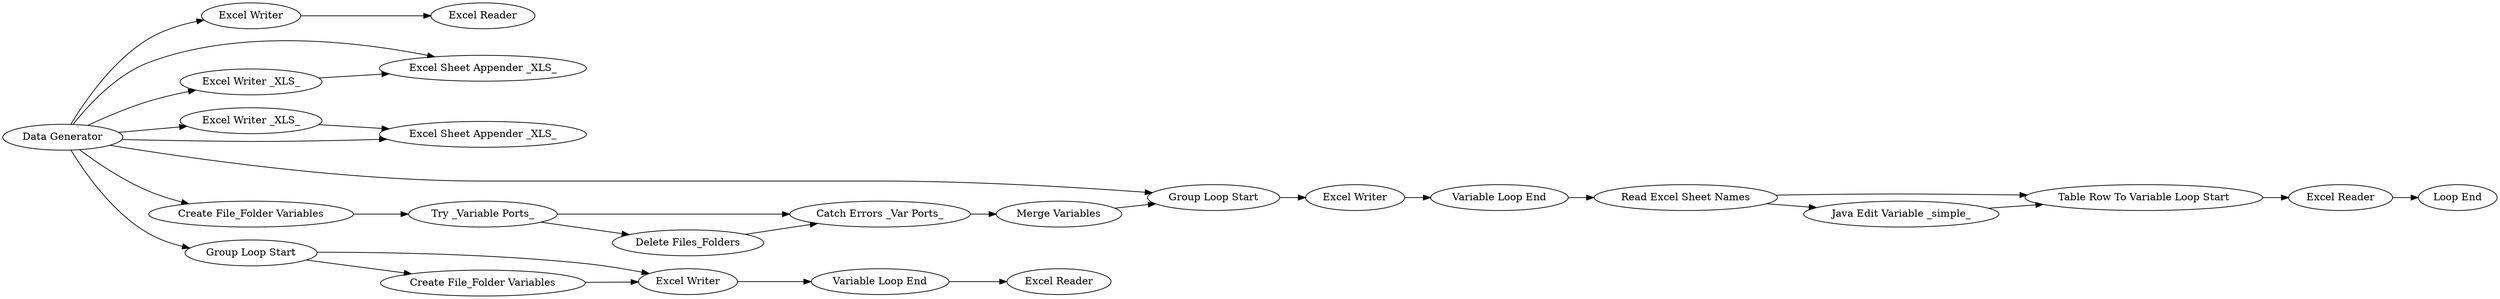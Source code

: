 digraph {
	20 -> 21
	7 -> 8
	2 -> 6
	21 -> 22
	19 -> 21
	2 -> 3
	2 -> 16
	2 -> 4
	17 -> 28
	12 -> 13
	14 -> 20
	20 -> 19
	22 -> 16
	16 -> 18
	10 -> 12
	15 -> 23
	9 -> 11
	2 -> 7
	2 -> 14
	23 -> 27
	18 -> 15
	11 -> 10
	3 -> 4
	2 -> 9
	23 -> 25
	27 -> 17
	5 -> 6
	25 -> 27
	9 -> 10
	2 -> 5
	27 [label="Table Row To Variable Loop Start"]
	7 [label="Excel Writer"]
	9 [label="Group Loop Start"]
	18 [label="Excel Writer"]
	21 [label="Catch Errors _Var Ports_"]
	8 [label="Excel Reader"]
	17 [label="Excel Reader"]
	3 [label="Excel Writer _XLS_"]
	19 [label="Delete Files_Folders"]
	6 [label="Excel Sheet Appender _XLS_"]
	15 [label="Variable Loop End"]
	25 [label="Java Edit Variable _simple_"]
	12 [label="Variable Loop End"]
	10 [label="Excel Writer"]
	16 [label="Group Loop Start"]
	22 [label="Merge Variables"]
	28 [label="Loop End"]
	11 [label="Create File_Folder Variables"]
	4 [label="Excel Sheet Appender _XLS_"]
	23 [label="Read Excel Sheet Names"]
	14 [label="Create File_Folder Variables"]
	5 [label="Excel Writer _XLS_"]
	13 [label="Excel Reader"]
	20 [label="Try _Variable Ports_"]
	2 [label="Data Generator"]
	rankdir=LR
}
